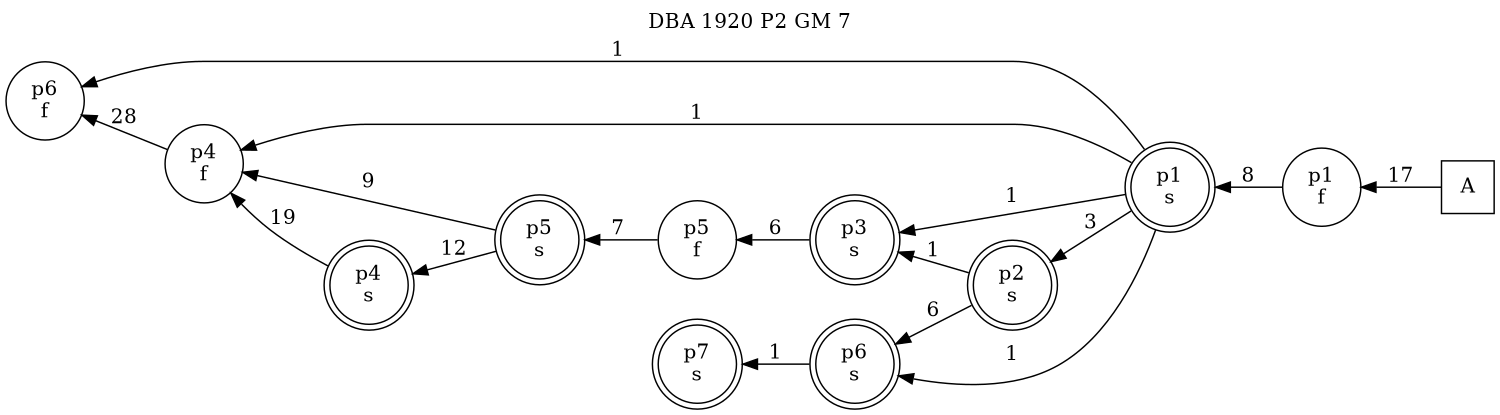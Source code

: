digraph DBA_1920_P2_GM_7_GOOD {
labelloc="tl"
label= " DBA 1920 P2 GM 7 "
rankdir="RL";
graph [ size=" 10 , 10 !"]

"A" [shape="square" label="A"]
"p1_f" [shape="circle" label="p1
f"]
"p1_s" [shape="doublecircle" label="p1
s"]
"p2_s" [shape="doublecircle" label="p2
s"]
"p3_s" [shape="doublecircle" label="p3
s"]
"p5_f" [shape="circle" label="p5
f"]
"p5_s" [shape="doublecircle" label="p5
s"]
"p4_s" [shape="doublecircle" label="p4
s"]
"p4_f" [shape="circle" label="p4
f"]
"p6_f" [shape="circle" label="p6
f"]
"p6_s" [shape="doublecircle" label="p6
s"]
"p7_s" [shape="doublecircle" label="p7
s"]
"A" -> "p1_f" [ label=17]
"p1_f" -> "p1_s" [ label=8]
"p1_s" -> "p2_s" [ label=3]
"p1_s" -> "p3_s" [ label=1]
"p1_s" -> "p4_f" [ label=1]
"p1_s" -> "p6_f" [ label=1]
"p1_s" -> "p6_s" [ label=1]
"p2_s" -> "p3_s" [ label=1]
"p2_s" -> "p6_s" [ label=6]
"p3_s" -> "p5_f" [ label=6]
"p5_f" -> "p5_s" [ label=7]
"p5_s" -> "p4_s" [ label=12]
"p5_s" -> "p4_f" [ label=9]
"p4_s" -> "p4_f" [ label=19]
"p4_f" -> "p6_f" [ label=28]
"p6_s" -> "p7_s" [ label=1]
}
